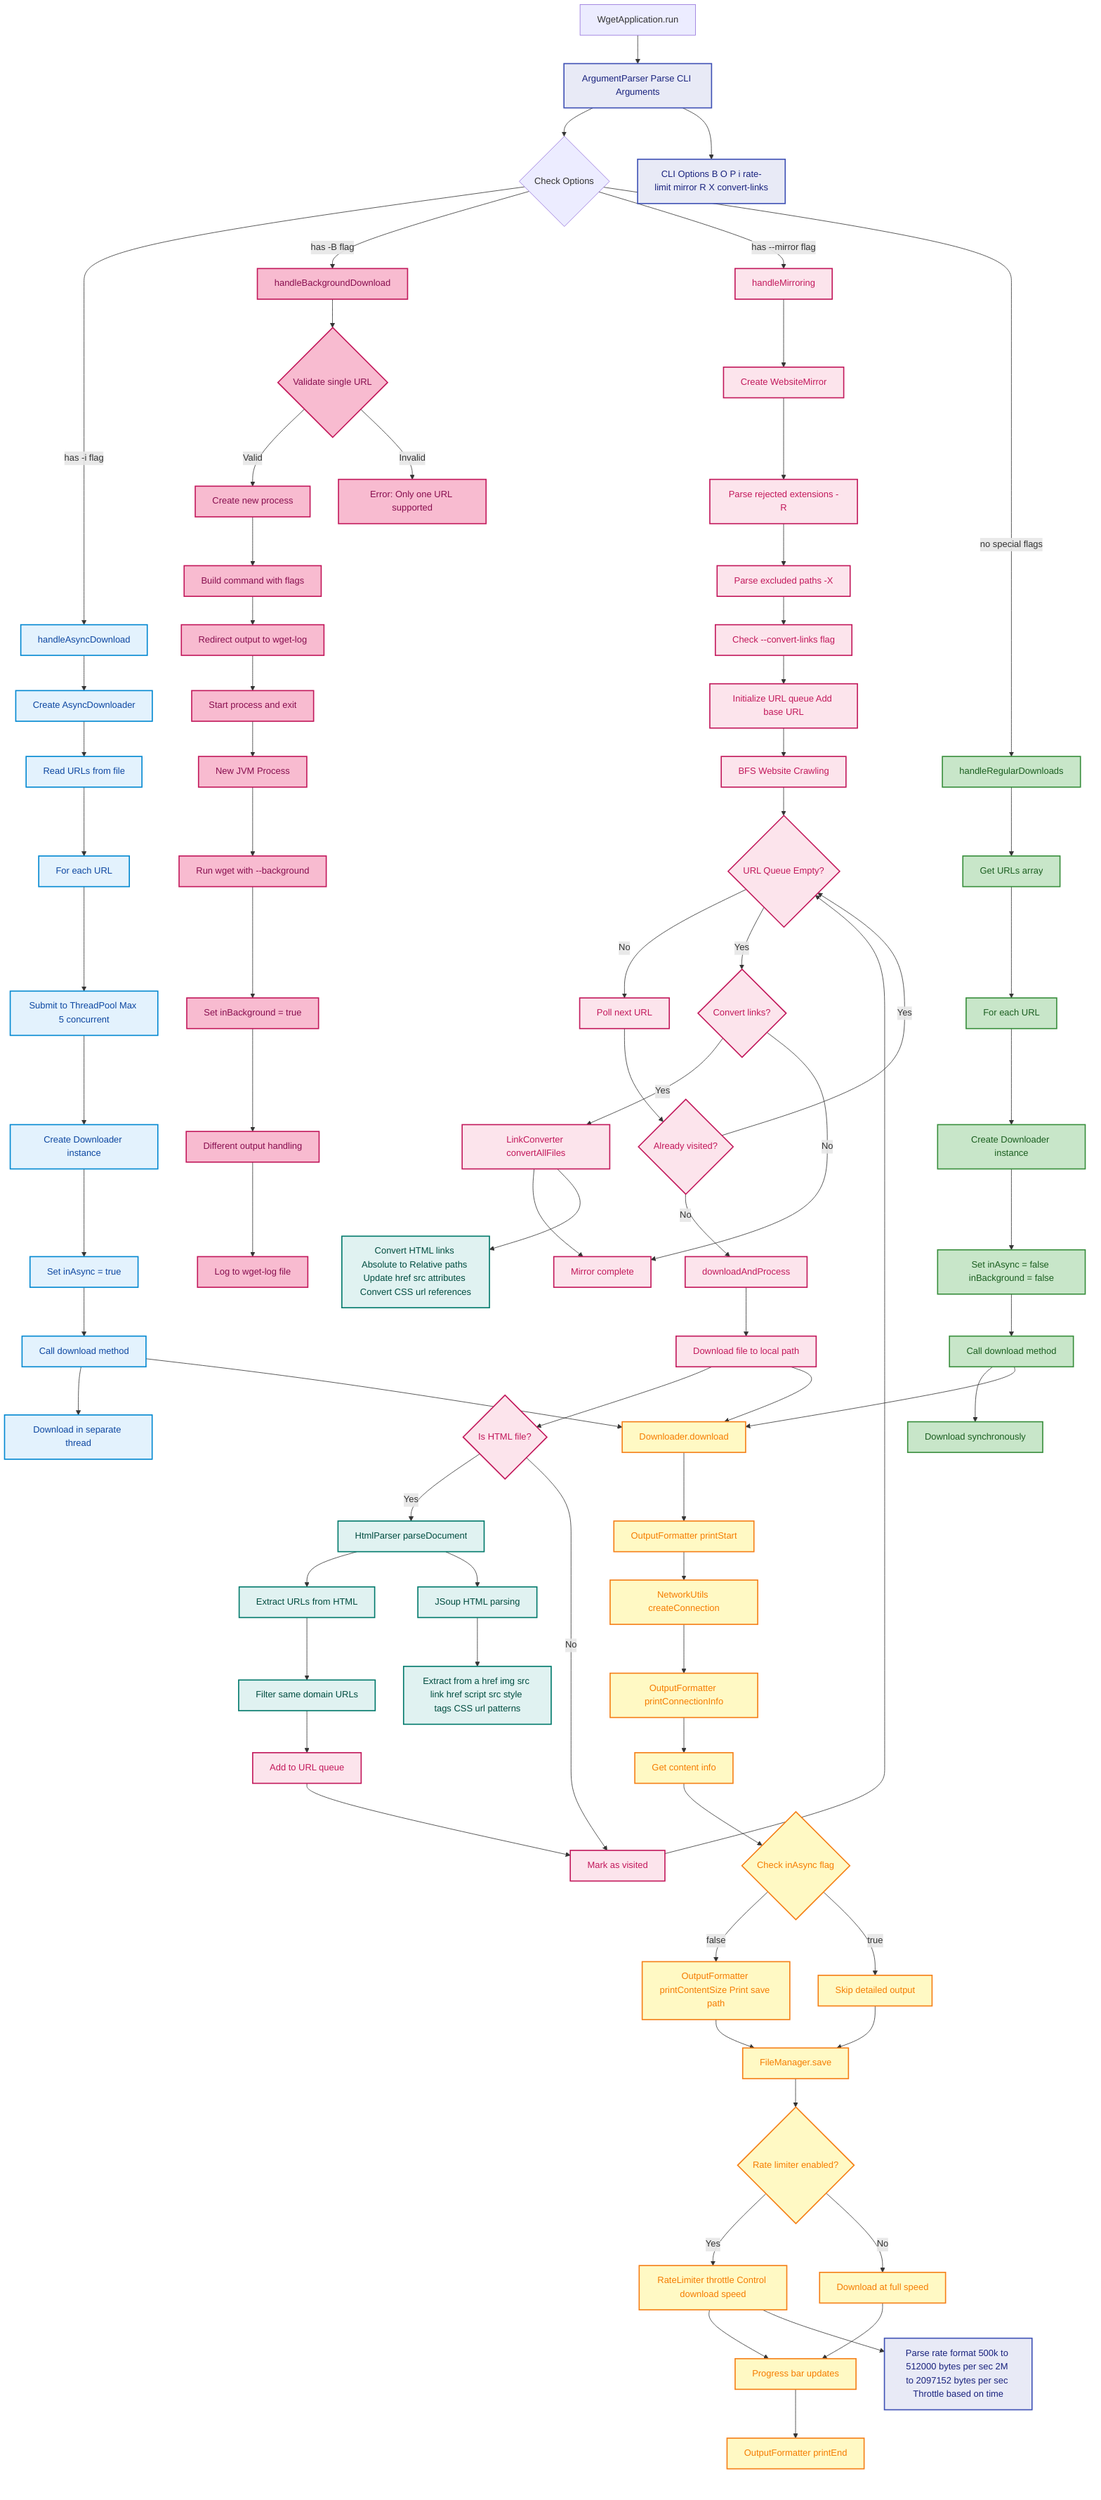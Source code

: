 flowchart TD
    A[WgetApplication.run] --> B[ArgumentParser Parse CLI Arguments]
    B --> C{Check Options}
    
    C -->|has -i flag| D[handleAsyncDownload]
    C -->|has -B flag| E[handleBackgroundDownload]
    C -->|has --mirror flag| F[handleMirroring]
    C -->|no special flags| G[handleRegularDownloads]
    
    D --> D1[Create AsyncDownloader]
    D1 --> D2[Read URLs from file]
    D2 --> D3[For each URL]
    D3 --> D4[Submit to ThreadPool Max 5 concurrent]
    D4 --> D5[Create Downloader instance]
    D5 --> D6[Set inAsync = true]
    D6 --> D7[Call download method]
    D7 --> D8[Download in separate thread]
    
    E --> E1{Validate single URL}
    E1 -->|Valid| E2[Create new process]
    E1 -->|Invalid| E3[Error: Only one URL supported]
    E2 --> E4[Build command with flags]
    E4 --> E5[Redirect output to wget-log]
    E5 --> E6[Start process and exit]
    
    F --> F1[Create WebsiteMirror]
    F1 --> F2[Parse rejected extensions -R]
    F2 --> F3[Parse excluded paths -X]
    F3 --> F4[Check --convert-links flag]
    F4 --> F5[Initialize URL queue Add base URL]
    F5 --> F6[BFS Website Crawling]
    
    F6 --> F7{URL Queue Empty?}
    F7 -->|No| F8[Poll next URL]
    F8 --> F9{Already visited?}
    F9 -->|No| F10[downloadAndProcess]
    F9 -->|Yes| F7
    F10 --> F11[Download file to local path]
    F11 --> F12{Is HTML file?}
    F12 -->|Yes| F13[HtmlParser parseDocument]
    F12 -->|No| F14[Mark as visited]
    F13 --> F15[Extract URLs from HTML]
    F15 --> F16[Filter same domain URLs]
    F16 --> F17[Add to URL queue]
    F17 --> F14
    F14 --> F7
    F7 -->|Yes| F18{Convert links?}
    F18 -->|Yes| F19[LinkConverter convertAllFiles]
    F18 -->|No| F20[Mirror complete]
    F19 --> F20
    
    G --> G1[Get URLs array]
    G1 --> G2[For each URL]
    G2 --> G3[Create Downloader instance]
    G3 --> G4[Set inAsync = false inBackground = false]
    G4 --> G5[Call download method]
    G5 --> G6[Download synchronously]
    
    D7 --> H[Downloader.download]
    G5 --> H
    F11 --> H
    H --> H1[OutputFormatter printStart]
    H1 --> H2[NetworkUtils createConnection]
    H2 --> H3[OutputFormatter printConnectionInfo]
    H3 --> H4[Get content info]
    H4 --> H5{Check inAsync flag}
    H5 -->|false| H6[OutputFormatter printContentSize Print save path]
    H5 -->|true| H7[Skip detailed output]
    H6 --> H8[FileManager.save]
    H7 --> H8
    H8 --> H9{Rate limiter enabled?}
    H9 -->|Yes| H10[RateLimiter throttle Control download speed]
    H9 -->|No| H11[Download at full speed]
    H10 --> H12[Progress bar updates]
    H11 --> H12
    H12 --> H13[OutputFormatter printEnd]
    
    E6 --> I[New JVM Process]
    I --> I1[Run wget with --background]
    I1 --> I2[Set inBackground = true]
    I2 --> I3[Different output handling]
    I3 --> I4[Log to wget-log file]
    
    B --> B1[CLI Options B O P i rate-limit mirror R X convert-links]
    
    F13 --> F13A[JSoup HTML parsing]
    F13A --> F13B[Extract from a href img src link href script src style tags CSS url patterns]
    
    F19 --> F19A[Convert HTML links Absolute to Relative paths Update href src attributes Convert CSS url references]
    
    H10 --> H10A[Parse rate format 500k to 512000 bytes per sec 2M to 2097152 bytes per sec Throttle based on time]
    
    classDef asyncClass fill:#e3f2fd,stroke:#0288d1,stroke-width:2px,color:#0d47a1;
    classDef backgroundClass fill:#f8bbd0,stroke:#c2185b,stroke-width:2px,color:#880e4f;
    classDef regularClass fill:#c8e6c9,stroke:#388e3c,stroke-width:2px,color:#1b5e20;
    classDef downloaderClass fill:#fff9c4,stroke:#f57f17,stroke-width:2px,color:#f57c00;
    classDef mirrorClass fill:#fce4ec,stroke:#c2185b,stroke-width:2px,color:#c2185b;
    classDef htmlparserClass fill:#e0f2f1,stroke:#00796b,stroke-width:2px,color:#004d40;
    classDef utilClass fill:#e8eaf6,stroke:#3f51b5,stroke-width:2px,color:#1a237e;
    
    class D,D1,D2,D3,D4,D5,D6,D7,D8 asyncClass
    class E,E1,E2,E3,E4,E5,E6,I,I1,I2,I3,I4 backgroundClass
    class G,G1,G2,G3,G4,G5,G6 regularClass
    class H,H1,H2,H3,H4,H5,H6,H7,H8,H9,H10,H11,H12,H13 downloaderClass
    class F,F1,F2,F3,F4,F5,F6,F7,F8,F9,F10,F11,F12,F14,F17,F18,F19,F20 mirrorClass
    class F13,F13A,F13B,F15,F16,F19A htmlparserClass
    class B,B1,H10A utilClass